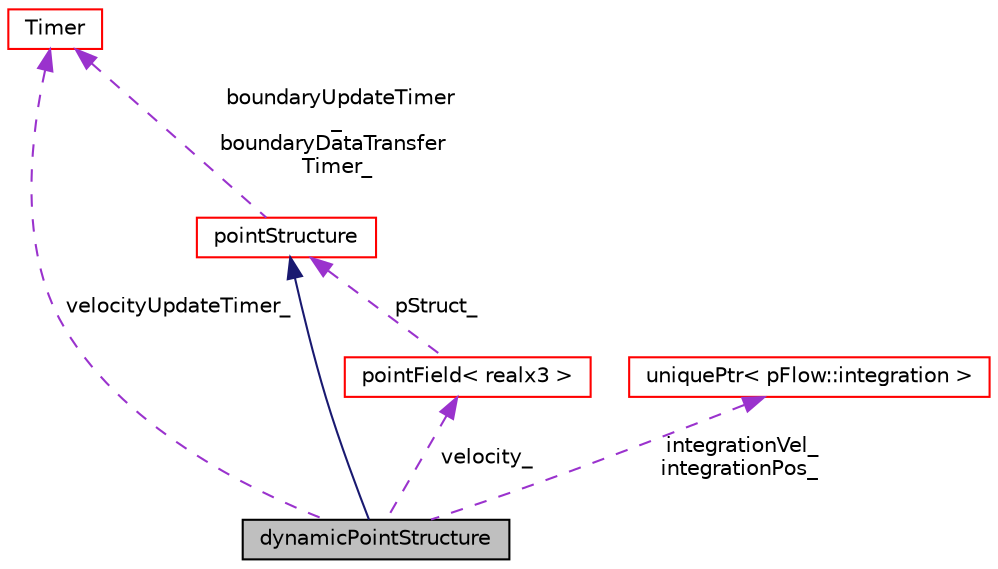digraph "dynamicPointStructure"
{
 // LATEX_PDF_SIZE
  edge [fontname="Helvetica",fontsize="10",labelfontname="Helvetica",labelfontsize="10"];
  node [fontname="Helvetica",fontsize="10",shape=record];
  Node1 [label="dynamicPointStructure",height=0.2,width=0.4,color="black", fillcolor="grey75", style="filled", fontcolor="black",tooltip=" "];
  Node2 -> Node1 [dir="back",color="midnightblue",fontsize="10",style="solid",fontname="Helvetica"];
  Node2 [label="pointStructure",height=0.2,width=0.4,color="red", fillcolor="white", style="filled",URL="$classpFlow_1_1pointStructure.html",tooltip=" "];
  Node23 -> Node2 [dir="back",color="darkorchid3",fontsize="10",style="dashed",label=" boundaryUpdateTimer\l_\nboundaryDataTransfer\lTimer_" ,fontname="Helvetica"];
  Node23 [label="Timer",height=0.2,width=0.4,color="red", fillcolor="white", style="filled",URL="$classpFlow_1_1Timer.html",tooltip=" "];
  Node65 -> Node1 [dir="back",color="darkorchid3",fontsize="10",style="dashed",label=" velocity_" ,fontname="Helvetica"];
  Node65 [label="pointField\< realx3 \>",height=0.2,width=0.4,color="red", fillcolor="white", style="filled",URL="$classpFlow_1_1pointField.html",tooltip=" "];
  Node2 -> Node65 [dir="back",color="darkorchid3",fontsize="10",style="dashed",label=" pStruct_" ,fontname="Helvetica"];
  Node80 -> Node1 [dir="back",color="darkorchid3",fontsize="10",style="dashed",label=" integrationVel_\nintegrationPos_" ,fontname="Helvetica"];
  Node80 [label="uniquePtr\< pFlow::integration \>",height=0.2,width=0.4,color="red", fillcolor="white", style="filled",URL="$classpFlow_1_1uniquePtr.html",tooltip=" "];
  Node23 -> Node1 [dir="back",color="darkorchid3",fontsize="10",style="dashed",label=" velocityUpdateTimer_" ,fontname="Helvetica"];
}
